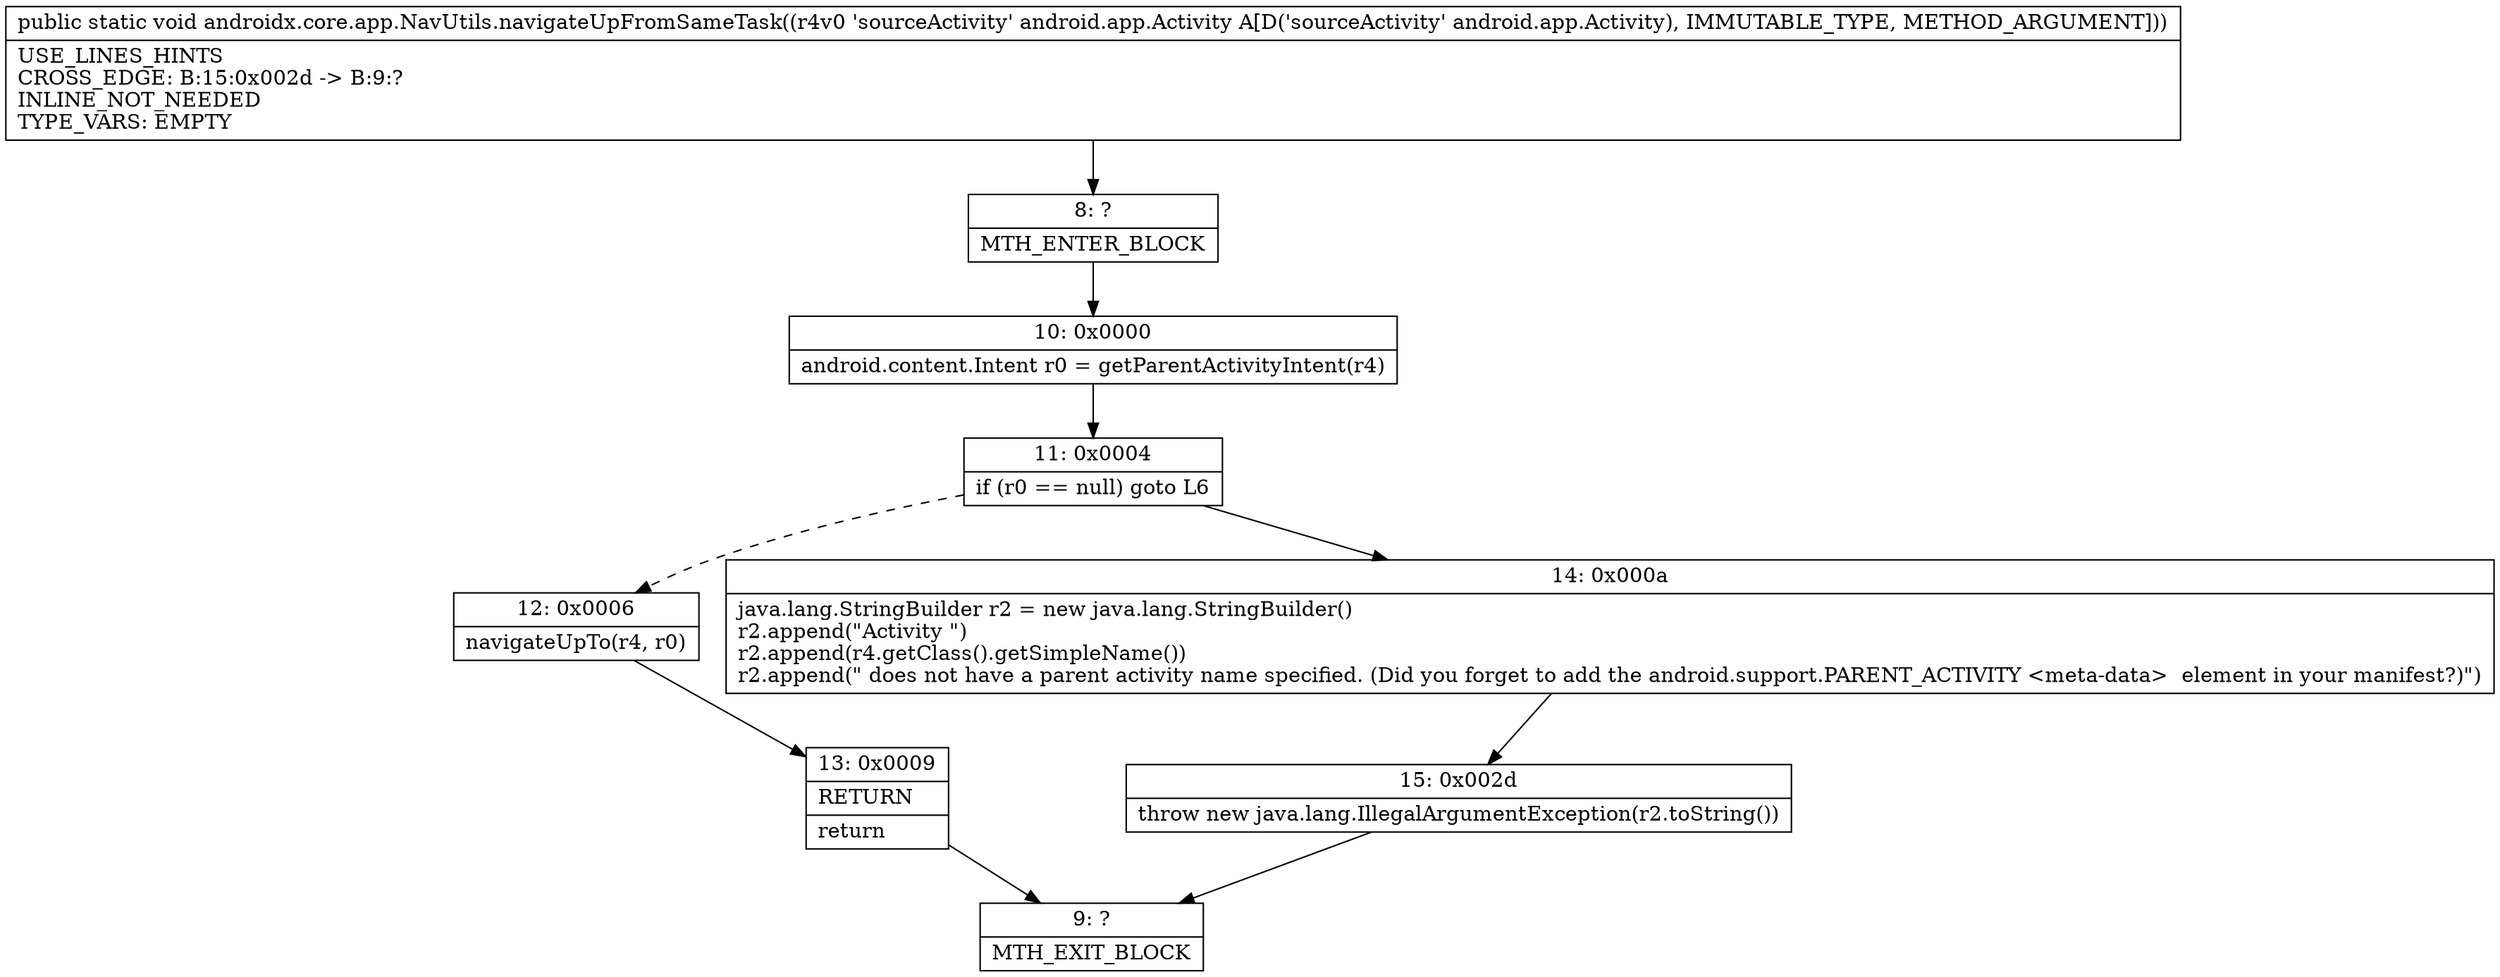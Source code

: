 digraph "CFG forandroidx.core.app.NavUtils.navigateUpFromSameTask(Landroid\/app\/Activity;)V" {
Node_8 [shape=record,label="{8\:\ ?|MTH_ENTER_BLOCK\l}"];
Node_10 [shape=record,label="{10\:\ 0x0000|android.content.Intent r0 = getParentActivityIntent(r4)\l}"];
Node_11 [shape=record,label="{11\:\ 0x0004|if (r0 == null) goto L6\l}"];
Node_12 [shape=record,label="{12\:\ 0x0006|navigateUpTo(r4, r0)\l}"];
Node_13 [shape=record,label="{13\:\ 0x0009|RETURN\l|return\l}"];
Node_9 [shape=record,label="{9\:\ ?|MTH_EXIT_BLOCK\l}"];
Node_14 [shape=record,label="{14\:\ 0x000a|java.lang.StringBuilder r2 = new java.lang.StringBuilder()\lr2.append(\"Activity \")\lr2.append(r4.getClass().getSimpleName())\lr2.append(\" does not have a parent activity name specified. (Did you forget to add the android.support.PARENT_ACTIVITY \<meta\-data\>  element in your manifest?)\")\l}"];
Node_15 [shape=record,label="{15\:\ 0x002d|throw new java.lang.IllegalArgumentException(r2.toString())\l}"];
MethodNode[shape=record,label="{public static void androidx.core.app.NavUtils.navigateUpFromSameTask((r4v0 'sourceActivity' android.app.Activity A[D('sourceActivity' android.app.Activity), IMMUTABLE_TYPE, METHOD_ARGUMENT]))  | USE_LINES_HINTS\lCROSS_EDGE: B:15:0x002d \-\> B:9:?\lINLINE_NOT_NEEDED\lTYPE_VARS: EMPTY\l}"];
MethodNode -> Node_8;Node_8 -> Node_10;
Node_10 -> Node_11;
Node_11 -> Node_12[style=dashed];
Node_11 -> Node_14;
Node_12 -> Node_13;
Node_13 -> Node_9;
Node_14 -> Node_15;
Node_15 -> Node_9;
}

